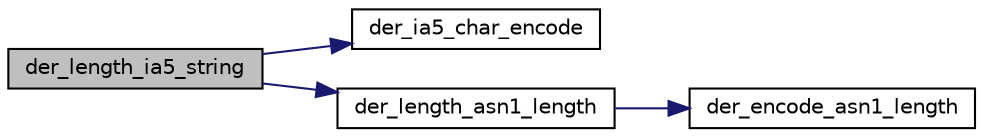 digraph "der_length_ia5_string"
{
 // LATEX_PDF_SIZE
  edge [fontname="Helvetica",fontsize="10",labelfontname="Helvetica",labelfontsize="10"];
  node [fontname="Helvetica",fontsize="10",shape=record];
  rankdir="LR";
  Node64 [label="der_length_ia5_string",height=0.2,width=0.4,color="black", fillcolor="grey75", style="filled", fontcolor="black",tooltip="Gets length of DER encoding of IA5 STRING."];
  Node64 -> Node65 [color="midnightblue",fontsize="10",style="solid",fontname="Helvetica"];
  Node65 [label="der_ia5_char_encode",height=0.2,width=0.4,color="black", fillcolor="white", style="filled",URL="$der__length__ia5__string_8c.html#aa9cad5f213317520165e72ac9420bb65",tooltip=" "];
  Node64 -> Node66 [color="midnightblue",fontsize="10",style="solid",fontname="Helvetica"];
  Node66 [label="der_length_asn1_length",height=0.2,width=0.4,color="black", fillcolor="white", style="filled",URL="$tomcrypt__private_8h.html#a8999e23c66cda0d777570e54f3a5c795",tooltip="Determine the length required to encode len in the ASN.1 length field."];
  Node66 -> Node67 [color="midnightblue",fontsize="10",style="solid",fontname="Helvetica"];
  Node67 [label="der_encode_asn1_length",height=0.2,width=0.4,color="black", fillcolor="white", style="filled",URL="$tomcrypt__private_8h.html#ae0b6c1f1188a5aa201aa84de9a659550",tooltip="Encode the ASN.1 length field."];
}
